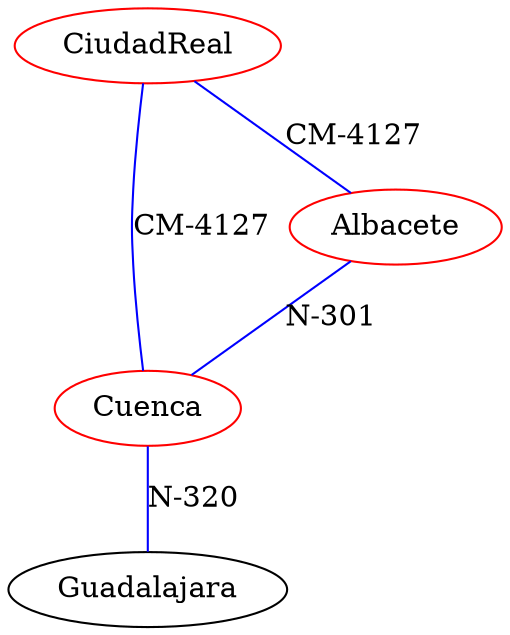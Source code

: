 strict graph G {
  1 [ color="red" label="Cuenca" ];
  2 [ color="red" label="CiudadReal" ];
  3 [ color="red" label="Albacete" ];
  4 [ label="Guadalajara" ];
  2 -- 1 [ color="blue" label="CM-4127" ];
  3 -- 1 [ color="blue" label="N-301" ];
  2 -- 3 [ color="blue" label="CM-4127" ];
  1 -- 4 [ color="blue" label="N-320" ];
}
